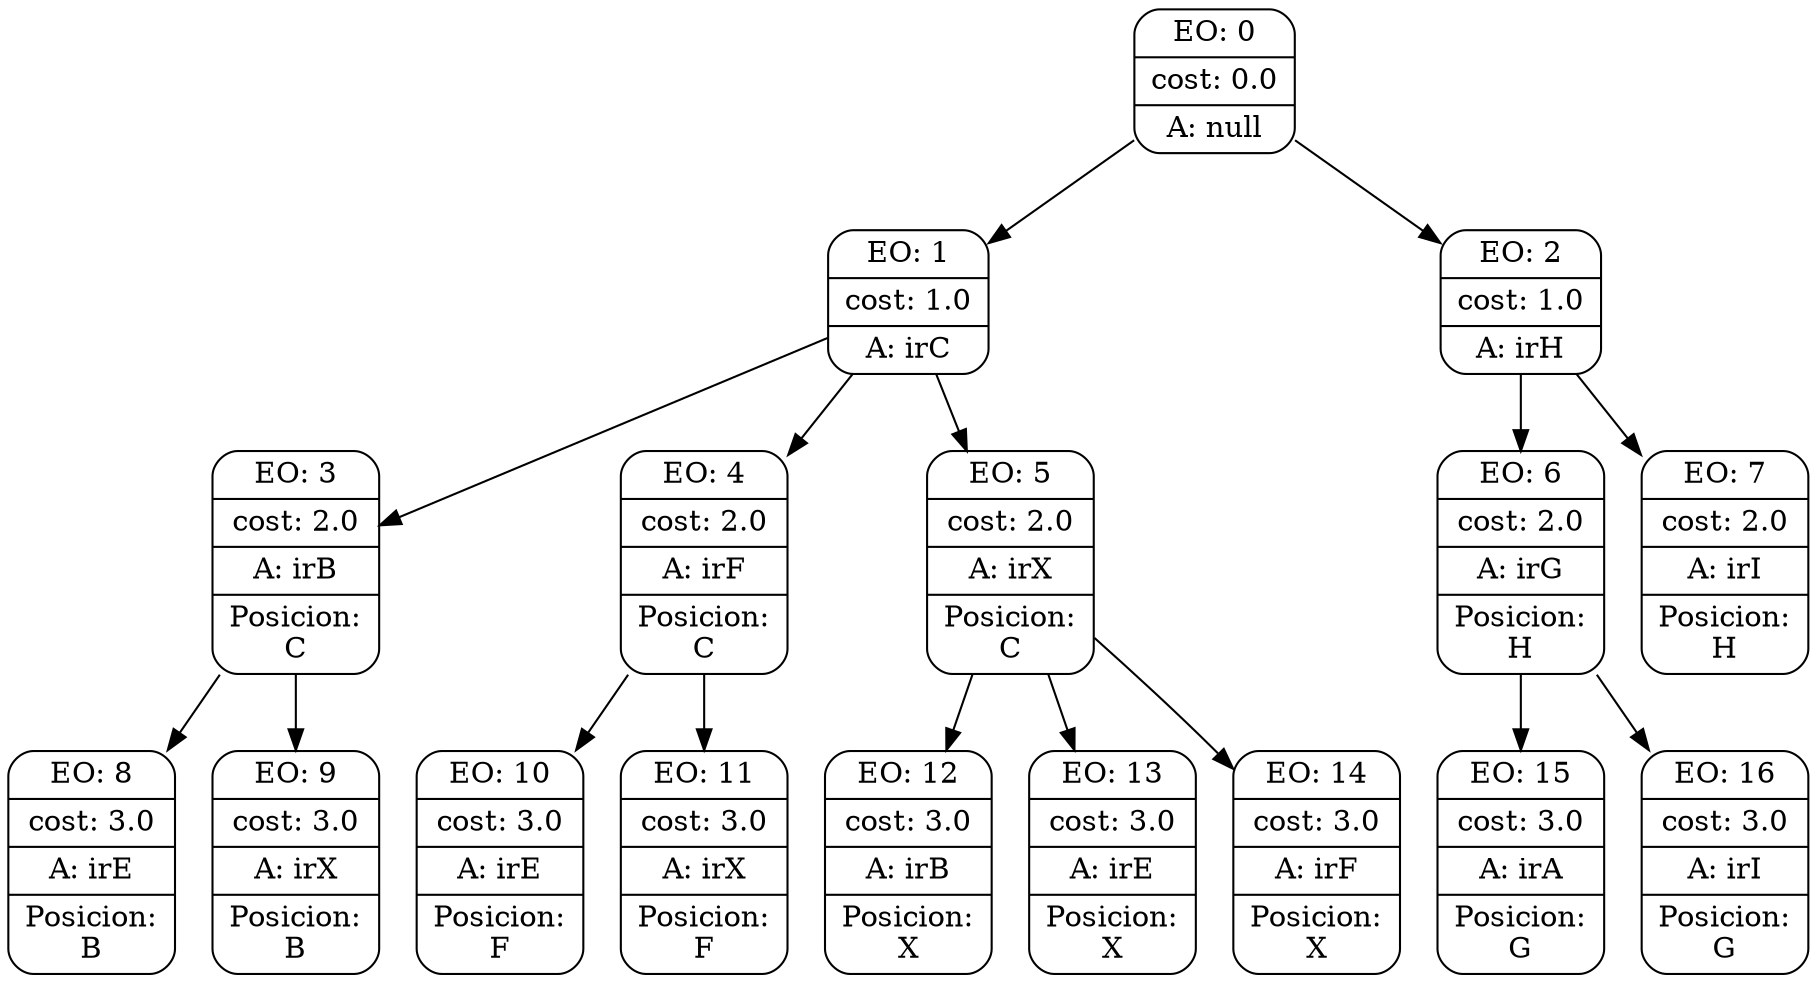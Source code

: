 digraph g {
node [shape = Mrecord];
nodo0[label="{EO: 0|cost: 0.0|A: null}"]
nodo1[label="{EO: 1|cost: 1.0|A: irC}"]
nodo3[label="{EO: 3|cost: 2.0|A: irB|Posicion:\nC}"]
nodo8[label="{EO: 8|cost: 3.0|A: irE|Posicion:\nB}"]

nodo3 -> nodo8;
nodo9[label="{EO: 9|cost: 3.0|A: irX|Posicion:\nB}"]

nodo3 -> nodo9;

nodo1 -> nodo3;
nodo4[label="{EO: 4|cost: 2.0|A: irF|Posicion:\nC}"]
nodo10[label="{EO: 10|cost: 3.0|A: irE|Posicion:\nF}"]

nodo4 -> nodo10;
nodo11[label="{EO: 11|cost: 3.0|A: irX|Posicion:\nF}"]

nodo4 -> nodo11;

nodo1 -> nodo4;
nodo5[label="{EO: 5|cost: 2.0|A: irX|Posicion:\nC}"]
nodo12[label="{EO: 12|cost: 3.0|A: irB|Posicion:\nX}"]

nodo5 -> nodo12;
nodo13[label="{EO: 13|cost: 3.0|A: irE|Posicion:\nX}"]

nodo5 -> nodo13;
nodo14[label="{EO: 14|cost: 3.0|A: irF|Posicion:\nX}"]

nodo5 -> nodo14;

nodo1 -> nodo5;

nodo0 -> nodo1;
nodo2[label="{EO: 2|cost: 1.0|A: irH}"]
nodo6[label="{EO: 6|cost: 2.0|A: irG|Posicion:\nH}"]
nodo15[label="{EO: 15|cost: 3.0|A: irA|Posicion:\nG}"]

nodo6 -> nodo15;
nodo16[label="{EO: 16|cost: 3.0|A: irI|Posicion:\nG}"]

nodo6 -> nodo16;

nodo2 -> nodo6;
nodo7[label="{EO: 7|cost: 2.0|A: irI|Posicion:\nH}"]

nodo2 -> nodo7;

nodo0 -> nodo2;


}